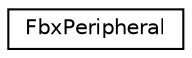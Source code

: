 digraph "クラス階層図"
{
  edge [fontname="Helvetica",fontsize="10",labelfontname="Helvetica",labelfontsize="10"];
  node [fontname="Helvetica",fontsize="10",shape=record];
  rankdir="LR";
  Node0 [label="FbxPeripheral",height=0.2,width=0.4,color="black", fillcolor="white", style="filled",URL="$class_fbx_peripheral.html"];
}
